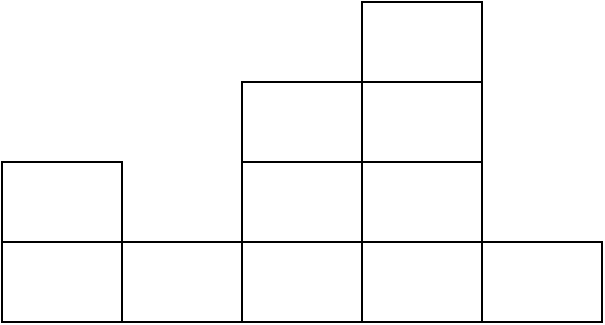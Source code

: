 <mxfile version="14.8.0" type="github">
  <diagram id="o-cKrSj-kFKMY0IviBqT" name="Page-1">
    <mxGraphModel dx="946" dy="536" grid="1" gridSize="10" guides="1" tooltips="1" connect="1" arrows="1" fold="1" page="1" pageScale="1" pageWidth="827" pageHeight="1169" math="0" shadow="0">
      <root>
        <mxCell id="0" />
        <mxCell id="1" parent="0" />
        <mxCell id="zA8ibZnCmnQFSK4jblsp-33" value="" style="rounded=0;whiteSpace=wrap;html=1;" vertex="1" parent="1">
          <mxGeometry x="320" y="160" width="60" height="40" as="geometry" />
        </mxCell>
        <mxCell id="zA8ibZnCmnQFSK4jblsp-34" value="" style="rounded=0;whiteSpace=wrap;html=1;" vertex="1" parent="1">
          <mxGeometry x="320" y="120" width="60" height="40" as="geometry" />
        </mxCell>
        <mxCell id="zA8ibZnCmnQFSK4jblsp-35" value="" style="rounded=0;whiteSpace=wrap;html=1;" vertex="1" parent="1">
          <mxGeometry x="380" y="160" width="60" height="40" as="geometry" />
        </mxCell>
        <mxCell id="zA8ibZnCmnQFSK4jblsp-36" value="" style="rounded=0;whiteSpace=wrap;html=1;" vertex="1" parent="1">
          <mxGeometry x="440" y="160" width="60" height="40" as="geometry" />
        </mxCell>
        <mxCell id="zA8ibZnCmnQFSK4jblsp-37" value="" style="rounded=0;whiteSpace=wrap;html=1;" vertex="1" parent="1">
          <mxGeometry x="440" y="120" width="60" height="40" as="geometry" />
        </mxCell>
        <mxCell id="zA8ibZnCmnQFSK4jblsp-38" value="" style="rounded=0;whiteSpace=wrap;html=1;" vertex="1" parent="1">
          <mxGeometry x="440" y="80" width="60" height="40" as="geometry" />
        </mxCell>
        <mxCell id="zA8ibZnCmnQFSK4jblsp-39" value="" style="rounded=0;whiteSpace=wrap;html=1;" vertex="1" parent="1">
          <mxGeometry x="500" y="160" width="60" height="40" as="geometry" />
        </mxCell>
        <mxCell id="zA8ibZnCmnQFSK4jblsp-40" value="" style="rounded=0;whiteSpace=wrap;html=1;" vertex="1" parent="1">
          <mxGeometry x="500" y="120" width="60" height="40" as="geometry" />
        </mxCell>
        <mxCell id="zA8ibZnCmnQFSK4jblsp-41" value="" style="rounded=0;whiteSpace=wrap;html=1;" vertex="1" parent="1">
          <mxGeometry x="500" y="80" width="60" height="40" as="geometry" />
        </mxCell>
        <mxCell id="zA8ibZnCmnQFSK4jblsp-42" value="" style="rounded=0;whiteSpace=wrap;html=1;" vertex="1" parent="1">
          <mxGeometry x="500" y="40" width="60" height="40" as="geometry" />
        </mxCell>
        <mxCell id="zA8ibZnCmnQFSK4jblsp-43" value="" style="rounded=0;whiteSpace=wrap;html=1;" vertex="1" parent="1">
          <mxGeometry x="560" y="160" width="60" height="40" as="geometry" />
        </mxCell>
      </root>
    </mxGraphModel>
  </diagram>
</mxfile>
